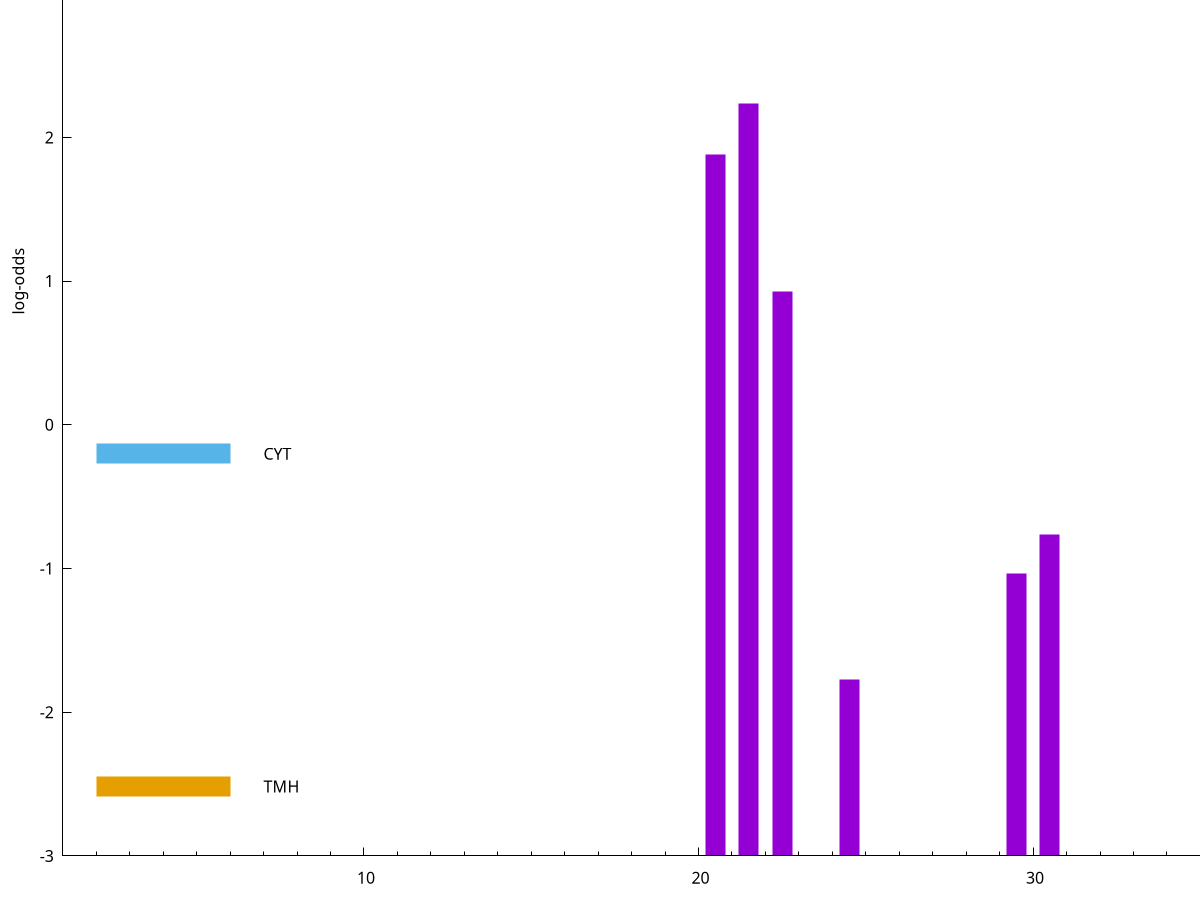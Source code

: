 set title "LipoP predictions for SRR4017833.gff"
set size 2., 1.4
set xrange [1:70] 
set mxtics 10
set yrange [-3:5]
set y2range [0:8]
set ylabel "log-odds"
set term postscript eps color solid "Helvetica" 30
set output "SRR4017833.gff14.eps"
set arrow from 2,3.56838 to 6,3.56838 nohead lt 1 lw 20
set label "SpI" at 7,3.56838
set arrow from 2,-0.200913 to 6,-0.200913 nohead lt 3 lw 20
set label "CYT" at 7,-0.200913
set arrow from 2,-2.51641 to 6,-2.51641 nohead lt 4 lw 20
set label "TMH" at 7,-2.51641
set arrow from 2,3.56838 to 6,3.56838 nohead lt 1 lw 20
set label "SpI" at 7,3.56838
# NOTE: The scores below are the log-odds scores with the threshold
# NOTE: subtracted (a hack to make gnuplot make the histogram all
# NOTE: look nice).
plot "-" axes x1y2 title "" with impulses lt 1 lw 20
21.500000 5.235980
20.500000 4.878060
22.500000 3.929031
30.500000 2.238571
29.500000 1.967300
24.500000 1.229010
e
exit
